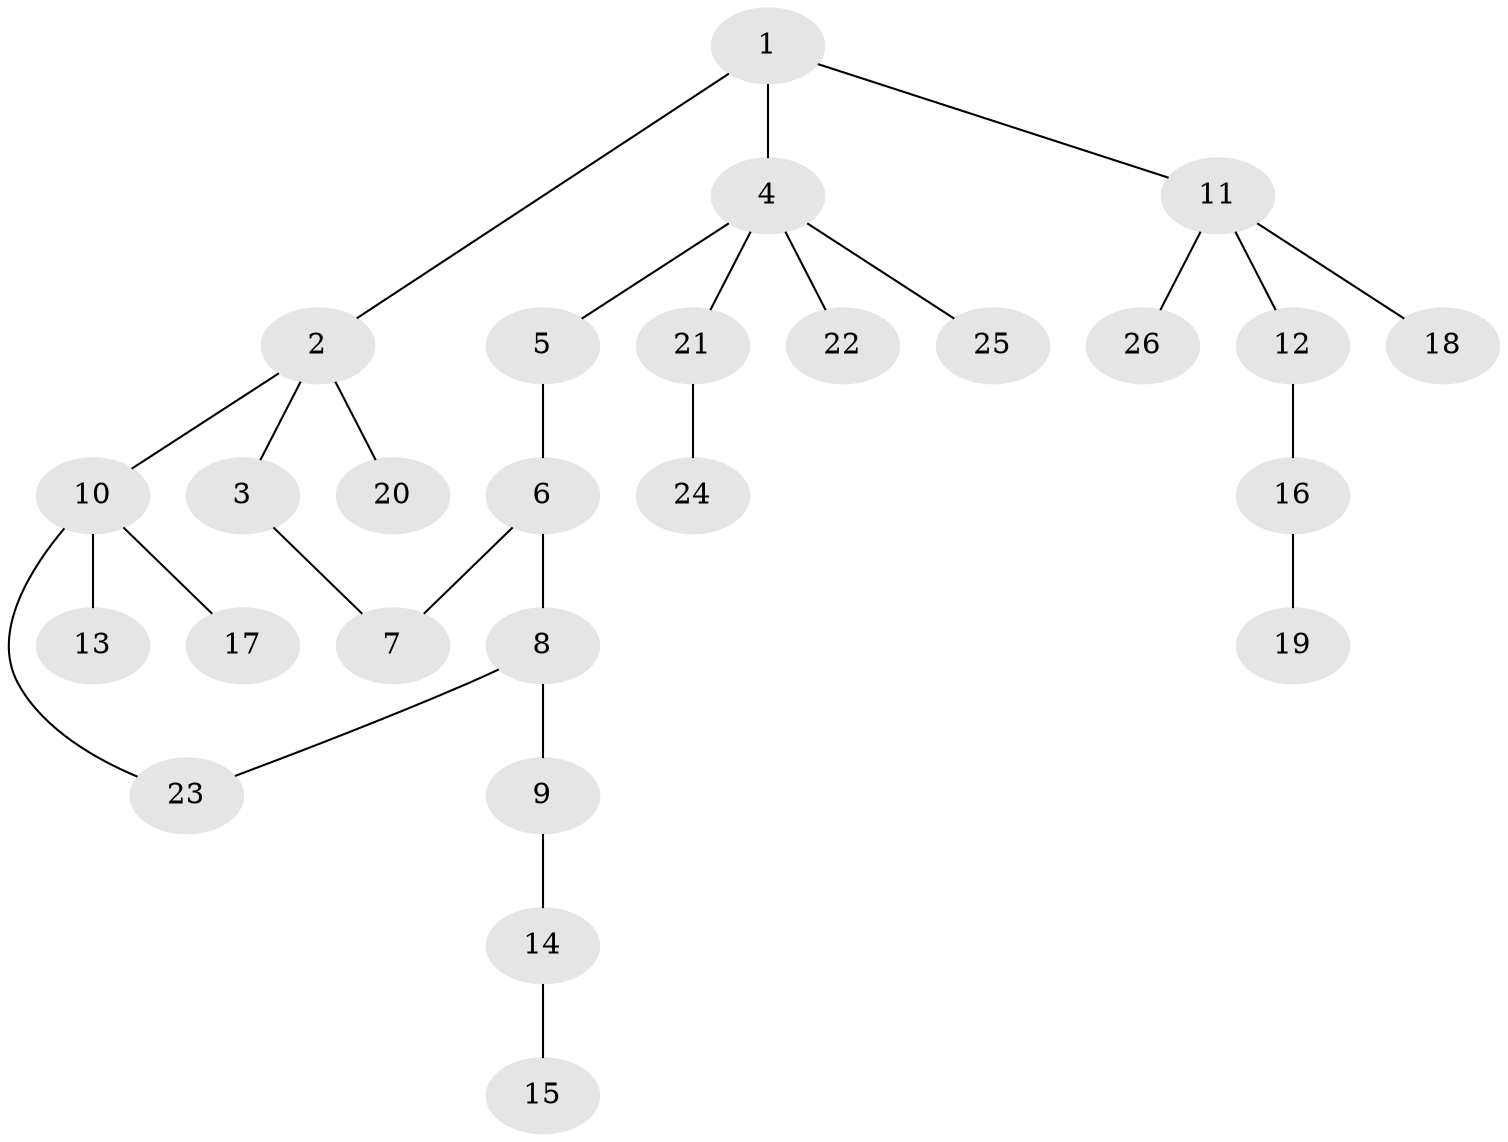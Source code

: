 // original degree distribution, {6: 0.0392156862745098, 5: 0.058823529411764705, 2: 0.3333333333333333, 4: 0.0392156862745098, 3: 0.11764705882352941, 1: 0.4117647058823529}
// Generated by graph-tools (version 1.1) at 2025/34/03/09/25 02:34:23]
// undirected, 26 vertices, 27 edges
graph export_dot {
graph [start="1"]
  node [color=gray90,style=filled];
  1;
  2;
  3;
  4;
  5;
  6;
  7;
  8;
  9;
  10;
  11;
  12;
  13;
  14;
  15;
  16;
  17;
  18;
  19;
  20;
  21;
  22;
  23;
  24;
  25;
  26;
  1 -- 2 [weight=1.0];
  1 -- 4 [weight=3.0];
  1 -- 11 [weight=1.0];
  2 -- 3 [weight=1.0];
  2 -- 10 [weight=1.0];
  2 -- 20 [weight=1.0];
  3 -- 7 [weight=1.0];
  4 -- 5 [weight=1.0];
  4 -- 21 [weight=1.0];
  4 -- 22 [weight=1.0];
  4 -- 25 [weight=1.0];
  5 -- 6 [weight=1.0];
  6 -- 7 [weight=1.0];
  6 -- 8 [weight=1.0];
  8 -- 9 [weight=3.0];
  8 -- 23 [weight=1.0];
  9 -- 14 [weight=1.0];
  10 -- 13 [weight=1.0];
  10 -- 17 [weight=1.0];
  10 -- 23 [weight=1.0];
  11 -- 12 [weight=1.0];
  11 -- 18 [weight=1.0];
  11 -- 26 [weight=1.0];
  12 -- 16 [weight=1.0];
  14 -- 15 [weight=1.0];
  16 -- 19 [weight=1.0];
  21 -- 24 [weight=1.0];
}

